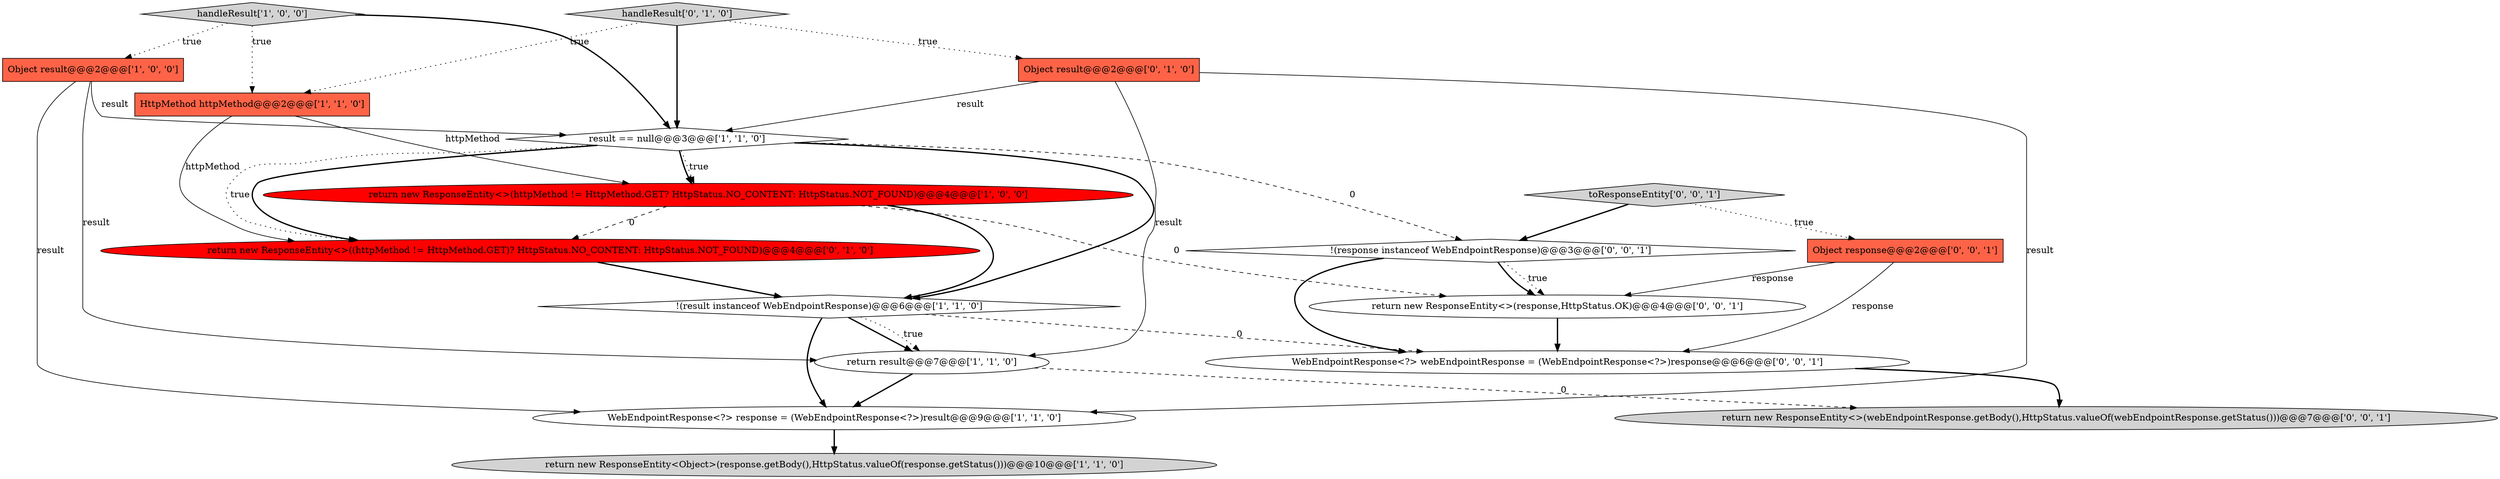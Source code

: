 digraph {
4 [style = filled, label = "return result@@@7@@@['1', '1', '0']", fillcolor = white, shape = ellipse image = "AAA0AAABBB1BBB"];
7 [style = filled, label = "WebEndpointResponse<?> response = (WebEndpointResponse<?>)result@@@9@@@['1', '1', '0']", fillcolor = white, shape = ellipse image = "AAA0AAABBB1BBB"];
9 [style = filled, label = "Object result@@@2@@@['0', '1', '0']", fillcolor = tomato, shape = box image = "AAA0AAABBB2BBB"];
2 [style = filled, label = "return new ResponseEntity<>(httpMethod != HttpMethod.GET? HttpStatus.NO_CONTENT: HttpStatus.NOT_FOUND)@@@4@@@['1', '0', '0']", fillcolor = red, shape = ellipse image = "AAA1AAABBB1BBB"];
3 [style = filled, label = "handleResult['1', '0', '0']", fillcolor = lightgray, shape = diamond image = "AAA0AAABBB1BBB"];
5 [style = filled, label = "result == null@@@3@@@['1', '1', '0']", fillcolor = white, shape = diamond image = "AAA0AAABBB1BBB"];
6 [style = filled, label = "!(result instanceof WebEndpointResponse)@@@6@@@['1', '1', '0']", fillcolor = white, shape = diamond image = "AAA0AAABBB1BBB"];
0 [style = filled, label = "return new ResponseEntity<Object>(response.getBody(),HttpStatus.valueOf(response.getStatus()))@@@10@@@['1', '1', '0']", fillcolor = lightgray, shape = ellipse image = "AAA0AAABBB1BBB"];
1 [style = filled, label = "Object result@@@2@@@['1', '0', '0']", fillcolor = tomato, shape = box image = "AAA0AAABBB1BBB"];
8 [style = filled, label = "HttpMethod httpMethod@@@2@@@['1', '1', '0']", fillcolor = tomato, shape = box image = "AAA0AAABBB1BBB"];
14 [style = filled, label = "!(response instanceof WebEndpointResponse)@@@3@@@['0', '0', '1']", fillcolor = white, shape = diamond image = "AAA0AAABBB3BBB"];
15 [style = filled, label = "return new ResponseEntity<>(response,HttpStatus.OK)@@@4@@@['0', '0', '1']", fillcolor = white, shape = ellipse image = "AAA0AAABBB3BBB"];
16 [style = filled, label = "toResponseEntity['0', '0', '1']", fillcolor = lightgray, shape = diamond image = "AAA0AAABBB3BBB"];
12 [style = filled, label = "WebEndpointResponse<?> webEndpointResponse = (WebEndpointResponse<?>)response@@@6@@@['0', '0', '1']", fillcolor = white, shape = ellipse image = "AAA0AAABBB3BBB"];
10 [style = filled, label = "return new ResponseEntity<>((httpMethod != HttpMethod.GET)? HttpStatus.NO_CONTENT: HttpStatus.NOT_FOUND)@@@4@@@['0', '1', '0']", fillcolor = red, shape = ellipse image = "AAA1AAABBB2BBB"];
11 [style = filled, label = "handleResult['0', '1', '0']", fillcolor = lightgray, shape = diamond image = "AAA0AAABBB2BBB"];
17 [style = filled, label = "Object response@@@2@@@['0', '0', '1']", fillcolor = tomato, shape = box image = "AAA0AAABBB3BBB"];
13 [style = filled, label = "return new ResponseEntity<>(webEndpointResponse.getBody(),HttpStatus.valueOf(webEndpointResponse.getStatus()))@@@7@@@['0', '0', '1']", fillcolor = lightgray, shape = ellipse image = "AAA0AAABBB3BBB"];
5->10 [style = bold, label=""];
5->14 [style = dashed, label="0"];
17->15 [style = solid, label="response"];
2->6 [style = bold, label=""];
1->5 [style = solid, label="result"];
5->10 [style = dotted, label="true"];
16->17 [style = dotted, label="true"];
11->9 [style = dotted, label="true"];
7->0 [style = bold, label=""];
1->4 [style = solid, label="result"];
10->6 [style = bold, label=""];
9->4 [style = solid, label="result"];
4->7 [style = bold, label=""];
2->10 [style = dashed, label="0"];
1->7 [style = solid, label="result"];
2->15 [style = dashed, label="0"];
6->12 [style = dashed, label="0"];
12->13 [style = bold, label=""];
6->4 [style = bold, label=""];
14->15 [style = dotted, label="true"];
5->2 [style = bold, label=""];
3->5 [style = bold, label=""];
11->5 [style = bold, label=""];
8->10 [style = solid, label="httpMethod"];
5->6 [style = bold, label=""];
6->4 [style = dotted, label="true"];
14->12 [style = bold, label=""];
16->14 [style = bold, label=""];
11->8 [style = dotted, label="true"];
14->15 [style = bold, label=""];
15->12 [style = bold, label=""];
6->7 [style = bold, label=""];
8->2 [style = solid, label="httpMethod"];
3->8 [style = dotted, label="true"];
4->13 [style = dashed, label="0"];
17->12 [style = solid, label="response"];
3->1 [style = dotted, label="true"];
9->7 [style = solid, label="result"];
9->5 [style = solid, label="result"];
5->2 [style = dotted, label="true"];
}
